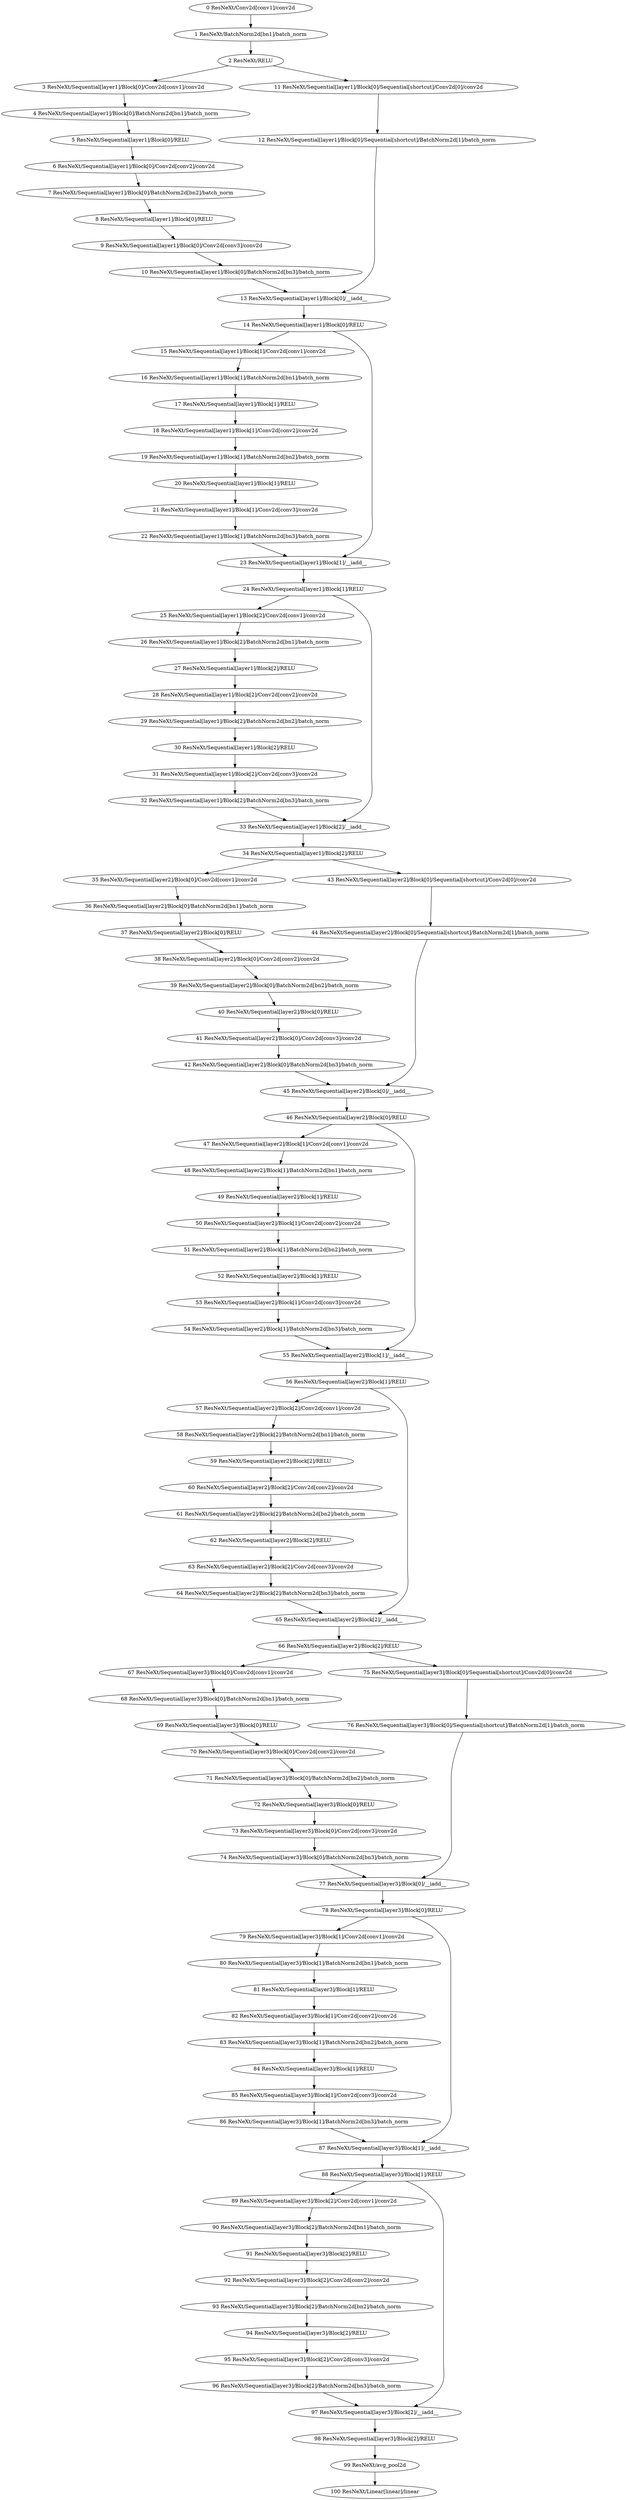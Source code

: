 strict digraph  {
"0 ResNeXt/Conv2d[conv1]/conv2d" [id=0, scope="ResNeXt/Conv2d[conv1]", type=conv2d];
"1 ResNeXt/BatchNorm2d[bn1]/batch_norm" [id=1, scope="ResNeXt/BatchNorm2d[bn1]", type=batch_norm];
"2 ResNeXt/RELU" [id=2, scope=ResNeXt, type=RELU];
"3 ResNeXt/Sequential[layer1]/Block[0]/Conv2d[conv1]/conv2d" [id=3, scope="ResNeXt/Sequential[layer1]/Block[0]/Conv2d[conv1]", type=conv2d];
"4 ResNeXt/Sequential[layer1]/Block[0]/BatchNorm2d[bn1]/batch_norm" [id=4, scope="ResNeXt/Sequential[layer1]/Block[0]/BatchNorm2d[bn1]", type=batch_norm];
"5 ResNeXt/Sequential[layer1]/Block[0]/RELU" [id=5, scope="ResNeXt/Sequential[layer1]/Block[0]", type=RELU];
"6 ResNeXt/Sequential[layer1]/Block[0]/Conv2d[conv2]/conv2d" [id=6, scope="ResNeXt/Sequential[layer1]/Block[0]/Conv2d[conv2]", type=conv2d];
"7 ResNeXt/Sequential[layer1]/Block[0]/BatchNorm2d[bn2]/batch_norm" [id=7, scope="ResNeXt/Sequential[layer1]/Block[0]/BatchNorm2d[bn2]", type=batch_norm];
"8 ResNeXt/Sequential[layer1]/Block[0]/RELU" [id=8, scope="ResNeXt/Sequential[layer1]/Block[0]", type=RELU];
"9 ResNeXt/Sequential[layer1]/Block[0]/Conv2d[conv3]/conv2d" [id=9, scope="ResNeXt/Sequential[layer1]/Block[0]/Conv2d[conv3]", type=conv2d];
"10 ResNeXt/Sequential[layer1]/Block[0]/BatchNorm2d[bn3]/batch_norm" [id=10, scope="ResNeXt/Sequential[layer1]/Block[0]/BatchNorm2d[bn3]", type=batch_norm];
"11 ResNeXt/Sequential[layer1]/Block[0]/Sequential[shortcut]/Conv2d[0]/conv2d" [id=11, scope="ResNeXt/Sequential[layer1]/Block[0]/Sequential[shortcut]/Conv2d[0]", type=conv2d];
"12 ResNeXt/Sequential[layer1]/Block[0]/Sequential[shortcut]/BatchNorm2d[1]/batch_norm" [id=12, scope="ResNeXt/Sequential[layer1]/Block[0]/Sequential[shortcut]/BatchNorm2d[1]", type=batch_norm];
"13 ResNeXt/Sequential[layer1]/Block[0]/__iadd__" [id=13, scope="ResNeXt/Sequential[layer1]/Block[0]", type=__iadd__];
"14 ResNeXt/Sequential[layer1]/Block[0]/RELU" [id=14, scope="ResNeXt/Sequential[layer1]/Block[0]", type=RELU];
"15 ResNeXt/Sequential[layer1]/Block[1]/Conv2d[conv1]/conv2d" [id=15, scope="ResNeXt/Sequential[layer1]/Block[1]/Conv2d[conv1]", type=conv2d];
"16 ResNeXt/Sequential[layer1]/Block[1]/BatchNorm2d[bn1]/batch_norm" [id=16, scope="ResNeXt/Sequential[layer1]/Block[1]/BatchNorm2d[bn1]", type=batch_norm];
"17 ResNeXt/Sequential[layer1]/Block[1]/RELU" [id=17, scope="ResNeXt/Sequential[layer1]/Block[1]", type=RELU];
"18 ResNeXt/Sequential[layer1]/Block[1]/Conv2d[conv2]/conv2d" [id=18, scope="ResNeXt/Sequential[layer1]/Block[1]/Conv2d[conv2]", type=conv2d];
"19 ResNeXt/Sequential[layer1]/Block[1]/BatchNorm2d[bn2]/batch_norm" [id=19, scope="ResNeXt/Sequential[layer1]/Block[1]/BatchNorm2d[bn2]", type=batch_norm];
"20 ResNeXt/Sequential[layer1]/Block[1]/RELU" [id=20, scope="ResNeXt/Sequential[layer1]/Block[1]", type=RELU];
"21 ResNeXt/Sequential[layer1]/Block[1]/Conv2d[conv3]/conv2d" [id=21, scope="ResNeXt/Sequential[layer1]/Block[1]/Conv2d[conv3]", type=conv2d];
"22 ResNeXt/Sequential[layer1]/Block[1]/BatchNorm2d[bn3]/batch_norm" [id=22, scope="ResNeXt/Sequential[layer1]/Block[1]/BatchNorm2d[bn3]", type=batch_norm];
"23 ResNeXt/Sequential[layer1]/Block[1]/__iadd__" [id=23, scope="ResNeXt/Sequential[layer1]/Block[1]", type=__iadd__];
"24 ResNeXt/Sequential[layer1]/Block[1]/RELU" [id=24, scope="ResNeXt/Sequential[layer1]/Block[1]", type=RELU];
"25 ResNeXt/Sequential[layer1]/Block[2]/Conv2d[conv1]/conv2d" [id=25, scope="ResNeXt/Sequential[layer1]/Block[2]/Conv2d[conv1]", type=conv2d];
"26 ResNeXt/Sequential[layer1]/Block[2]/BatchNorm2d[bn1]/batch_norm" [id=26, scope="ResNeXt/Sequential[layer1]/Block[2]/BatchNorm2d[bn1]", type=batch_norm];
"27 ResNeXt/Sequential[layer1]/Block[2]/RELU" [id=27, scope="ResNeXt/Sequential[layer1]/Block[2]", type=RELU];
"28 ResNeXt/Sequential[layer1]/Block[2]/Conv2d[conv2]/conv2d" [id=28, scope="ResNeXt/Sequential[layer1]/Block[2]/Conv2d[conv2]", type=conv2d];
"29 ResNeXt/Sequential[layer1]/Block[2]/BatchNorm2d[bn2]/batch_norm" [id=29, scope="ResNeXt/Sequential[layer1]/Block[2]/BatchNorm2d[bn2]", type=batch_norm];
"30 ResNeXt/Sequential[layer1]/Block[2]/RELU" [id=30, scope="ResNeXt/Sequential[layer1]/Block[2]", type=RELU];
"31 ResNeXt/Sequential[layer1]/Block[2]/Conv2d[conv3]/conv2d" [id=31, scope="ResNeXt/Sequential[layer1]/Block[2]/Conv2d[conv3]", type=conv2d];
"32 ResNeXt/Sequential[layer1]/Block[2]/BatchNorm2d[bn3]/batch_norm" [id=32, scope="ResNeXt/Sequential[layer1]/Block[2]/BatchNorm2d[bn3]", type=batch_norm];
"33 ResNeXt/Sequential[layer1]/Block[2]/__iadd__" [id=33, scope="ResNeXt/Sequential[layer1]/Block[2]", type=__iadd__];
"34 ResNeXt/Sequential[layer1]/Block[2]/RELU" [id=34, scope="ResNeXt/Sequential[layer1]/Block[2]", type=RELU];
"35 ResNeXt/Sequential[layer2]/Block[0]/Conv2d[conv1]/conv2d" [id=35, scope="ResNeXt/Sequential[layer2]/Block[0]/Conv2d[conv1]", type=conv2d];
"36 ResNeXt/Sequential[layer2]/Block[0]/BatchNorm2d[bn1]/batch_norm" [id=36, scope="ResNeXt/Sequential[layer2]/Block[0]/BatchNorm2d[bn1]", type=batch_norm];
"37 ResNeXt/Sequential[layer2]/Block[0]/RELU" [id=37, scope="ResNeXt/Sequential[layer2]/Block[0]", type=RELU];
"38 ResNeXt/Sequential[layer2]/Block[0]/Conv2d[conv2]/conv2d" [id=38, scope="ResNeXt/Sequential[layer2]/Block[0]/Conv2d[conv2]", type=conv2d];
"39 ResNeXt/Sequential[layer2]/Block[0]/BatchNorm2d[bn2]/batch_norm" [id=39, scope="ResNeXt/Sequential[layer2]/Block[0]/BatchNorm2d[bn2]", type=batch_norm];
"40 ResNeXt/Sequential[layer2]/Block[0]/RELU" [id=40, scope="ResNeXt/Sequential[layer2]/Block[0]", type=RELU];
"41 ResNeXt/Sequential[layer2]/Block[0]/Conv2d[conv3]/conv2d" [id=41, scope="ResNeXt/Sequential[layer2]/Block[0]/Conv2d[conv3]", type=conv2d];
"42 ResNeXt/Sequential[layer2]/Block[0]/BatchNorm2d[bn3]/batch_norm" [id=42, scope="ResNeXt/Sequential[layer2]/Block[0]/BatchNorm2d[bn3]", type=batch_norm];
"43 ResNeXt/Sequential[layer2]/Block[0]/Sequential[shortcut]/Conv2d[0]/conv2d" [id=43, scope="ResNeXt/Sequential[layer2]/Block[0]/Sequential[shortcut]/Conv2d[0]", type=conv2d];
"44 ResNeXt/Sequential[layer2]/Block[0]/Sequential[shortcut]/BatchNorm2d[1]/batch_norm" [id=44, scope="ResNeXt/Sequential[layer2]/Block[0]/Sequential[shortcut]/BatchNorm2d[1]", type=batch_norm];
"45 ResNeXt/Sequential[layer2]/Block[0]/__iadd__" [id=45, scope="ResNeXt/Sequential[layer2]/Block[0]", type=__iadd__];
"46 ResNeXt/Sequential[layer2]/Block[0]/RELU" [id=46, scope="ResNeXt/Sequential[layer2]/Block[0]", type=RELU];
"47 ResNeXt/Sequential[layer2]/Block[1]/Conv2d[conv1]/conv2d" [id=47, scope="ResNeXt/Sequential[layer2]/Block[1]/Conv2d[conv1]", type=conv2d];
"48 ResNeXt/Sequential[layer2]/Block[1]/BatchNorm2d[bn1]/batch_norm" [id=48, scope="ResNeXt/Sequential[layer2]/Block[1]/BatchNorm2d[bn1]", type=batch_norm];
"49 ResNeXt/Sequential[layer2]/Block[1]/RELU" [id=49, scope="ResNeXt/Sequential[layer2]/Block[1]", type=RELU];
"50 ResNeXt/Sequential[layer2]/Block[1]/Conv2d[conv2]/conv2d" [id=50, scope="ResNeXt/Sequential[layer2]/Block[1]/Conv2d[conv2]", type=conv2d];
"51 ResNeXt/Sequential[layer2]/Block[1]/BatchNorm2d[bn2]/batch_norm" [id=51, scope="ResNeXt/Sequential[layer2]/Block[1]/BatchNorm2d[bn2]", type=batch_norm];
"52 ResNeXt/Sequential[layer2]/Block[1]/RELU" [id=52, scope="ResNeXt/Sequential[layer2]/Block[1]", type=RELU];
"53 ResNeXt/Sequential[layer2]/Block[1]/Conv2d[conv3]/conv2d" [id=53, scope="ResNeXt/Sequential[layer2]/Block[1]/Conv2d[conv3]", type=conv2d];
"54 ResNeXt/Sequential[layer2]/Block[1]/BatchNorm2d[bn3]/batch_norm" [id=54, scope="ResNeXt/Sequential[layer2]/Block[1]/BatchNorm2d[bn3]", type=batch_norm];
"55 ResNeXt/Sequential[layer2]/Block[1]/__iadd__" [id=55, scope="ResNeXt/Sequential[layer2]/Block[1]", type=__iadd__];
"56 ResNeXt/Sequential[layer2]/Block[1]/RELU" [id=56, scope="ResNeXt/Sequential[layer2]/Block[1]", type=RELU];
"57 ResNeXt/Sequential[layer2]/Block[2]/Conv2d[conv1]/conv2d" [id=57, scope="ResNeXt/Sequential[layer2]/Block[2]/Conv2d[conv1]", type=conv2d];
"58 ResNeXt/Sequential[layer2]/Block[2]/BatchNorm2d[bn1]/batch_norm" [id=58, scope="ResNeXt/Sequential[layer2]/Block[2]/BatchNorm2d[bn1]", type=batch_norm];
"59 ResNeXt/Sequential[layer2]/Block[2]/RELU" [id=59, scope="ResNeXt/Sequential[layer2]/Block[2]", type=RELU];
"60 ResNeXt/Sequential[layer2]/Block[2]/Conv2d[conv2]/conv2d" [id=60, scope="ResNeXt/Sequential[layer2]/Block[2]/Conv2d[conv2]", type=conv2d];
"61 ResNeXt/Sequential[layer2]/Block[2]/BatchNorm2d[bn2]/batch_norm" [id=61, scope="ResNeXt/Sequential[layer2]/Block[2]/BatchNorm2d[bn2]", type=batch_norm];
"62 ResNeXt/Sequential[layer2]/Block[2]/RELU" [id=62, scope="ResNeXt/Sequential[layer2]/Block[2]", type=RELU];
"63 ResNeXt/Sequential[layer2]/Block[2]/Conv2d[conv3]/conv2d" [id=63, scope="ResNeXt/Sequential[layer2]/Block[2]/Conv2d[conv3]", type=conv2d];
"64 ResNeXt/Sequential[layer2]/Block[2]/BatchNorm2d[bn3]/batch_norm" [id=64, scope="ResNeXt/Sequential[layer2]/Block[2]/BatchNorm2d[bn3]", type=batch_norm];
"65 ResNeXt/Sequential[layer2]/Block[2]/__iadd__" [id=65, scope="ResNeXt/Sequential[layer2]/Block[2]", type=__iadd__];
"66 ResNeXt/Sequential[layer2]/Block[2]/RELU" [id=66, scope="ResNeXt/Sequential[layer2]/Block[2]", type=RELU];
"67 ResNeXt/Sequential[layer3]/Block[0]/Conv2d[conv1]/conv2d" [id=67, scope="ResNeXt/Sequential[layer3]/Block[0]/Conv2d[conv1]", type=conv2d];
"68 ResNeXt/Sequential[layer3]/Block[0]/BatchNorm2d[bn1]/batch_norm" [id=68, scope="ResNeXt/Sequential[layer3]/Block[0]/BatchNorm2d[bn1]", type=batch_norm];
"69 ResNeXt/Sequential[layer3]/Block[0]/RELU" [id=69, scope="ResNeXt/Sequential[layer3]/Block[0]", type=RELU];
"70 ResNeXt/Sequential[layer3]/Block[0]/Conv2d[conv2]/conv2d" [id=70, scope="ResNeXt/Sequential[layer3]/Block[0]/Conv2d[conv2]", type=conv2d];
"71 ResNeXt/Sequential[layer3]/Block[0]/BatchNorm2d[bn2]/batch_norm" [id=71, scope="ResNeXt/Sequential[layer3]/Block[0]/BatchNorm2d[bn2]", type=batch_norm];
"72 ResNeXt/Sequential[layer3]/Block[0]/RELU" [id=72, scope="ResNeXt/Sequential[layer3]/Block[0]", type=RELU];
"73 ResNeXt/Sequential[layer3]/Block[0]/Conv2d[conv3]/conv2d" [id=73, scope="ResNeXt/Sequential[layer3]/Block[0]/Conv2d[conv3]", type=conv2d];
"74 ResNeXt/Sequential[layer3]/Block[0]/BatchNorm2d[bn3]/batch_norm" [id=74, scope="ResNeXt/Sequential[layer3]/Block[0]/BatchNorm2d[bn3]", type=batch_norm];
"75 ResNeXt/Sequential[layer3]/Block[0]/Sequential[shortcut]/Conv2d[0]/conv2d" [id=75, scope="ResNeXt/Sequential[layer3]/Block[0]/Sequential[shortcut]/Conv2d[0]", type=conv2d];
"76 ResNeXt/Sequential[layer3]/Block[0]/Sequential[shortcut]/BatchNorm2d[1]/batch_norm" [id=76, scope="ResNeXt/Sequential[layer3]/Block[0]/Sequential[shortcut]/BatchNorm2d[1]", type=batch_norm];
"77 ResNeXt/Sequential[layer3]/Block[0]/__iadd__" [id=77, scope="ResNeXt/Sequential[layer3]/Block[0]", type=__iadd__];
"78 ResNeXt/Sequential[layer3]/Block[0]/RELU" [id=78, scope="ResNeXt/Sequential[layer3]/Block[0]", type=RELU];
"79 ResNeXt/Sequential[layer3]/Block[1]/Conv2d[conv1]/conv2d" [id=79, scope="ResNeXt/Sequential[layer3]/Block[1]/Conv2d[conv1]", type=conv2d];
"80 ResNeXt/Sequential[layer3]/Block[1]/BatchNorm2d[bn1]/batch_norm" [id=80, scope="ResNeXt/Sequential[layer3]/Block[1]/BatchNorm2d[bn1]", type=batch_norm];
"81 ResNeXt/Sequential[layer3]/Block[1]/RELU" [id=81, scope="ResNeXt/Sequential[layer3]/Block[1]", type=RELU];
"82 ResNeXt/Sequential[layer3]/Block[1]/Conv2d[conv2]/conv2d" [id=82, scope="ResNeXt/Sequential[layer3]/Block[1]/Conv2d[conv2]", type=conv2d];
"83 ResNeXt/Sequential[layer3]/Block[1]/BatchNorm2d[bn2]/batch_norm" [id=83, scope="ResNeXt/Sequential[layer3]/Block[1]/BatchNorm2d[bn2]", type=batch_norm];
"84 ResNeXt/Sequential[layer3]/Block[1]/RELU" [id=84, scope="ResNeXt/Sequential[layer3]/Block[1]", type=RELU];
"85 ResNeXt/Sequential[layer3]/Block[1]/Conv2d[conv3]/conv2d" [id=85, scope="ResNeXt/Sequential[layer3]/Block[1]/Conv2d[conv3]", type=conv2d];
"86 ResNeXt/Sequential[layer3]/Block[1]/BatchNorm2d[bn3]/batch_norm" [id=86, scope="ResNeXt/Sequential[layer3]/Block[1]/BatchNorm2d[bn3]", type=batch_norm];
"87 ResNeXt/Sequential[layer3]/Block[1]/__iadd__" [id=87, scope="ResNeXt/Sequential[layer3]/Block[1]", type=__iadd__];
"88 ResNeXt/Sequential[layer3]/Block[1]/RELU" [id=88, scope="ResNeXt/Sequential[layer3]/Block[1]", type=RELU];
"89 ResNeXt/Sequential[layer3]/Block[2]/Conv2d[conv1]/conv2d" [id=89, scope="ResNeXt/Sequential[layer3]/Block[2]/Conv2d[conv1]", type=conv2d];
"90 ResNeXt/Sequential[layer3]/Block[2]/BatchNorm2d[bn1]/batch_norm" [id=90, scope="ResNeXt/Sequential[layer3]/Block[2]/BatchNorm2d[bn1]", type=batch_norm];
"91 ResNeXt/Sequential[layer3]/Block[2]/RELU" [id=91, scope="ResNeXt/Sequential[layer3]/Block[2]", type=RELU];
"92 ResNeXt/Sequential[layer3]/Block[2]/Conv2d[conv2]/conv2d" [id=92, scope="ResNeXt/Sequential[layer3]/Block[2]/Conv2d[conv2]", type=conv2d];
"93 ResNeXt/Sequential[layer3]/Block[2]/BatchNorm2d[bn2]/batch_norm" [id=93, scope="ResNeXt/Sequential[layer3]/Block[2]/BatchNorm2d[bn2]", type=batch_norm];
"94 ResNeXt/Sequential[layer3]/Block[2]/RELU" [id=94, scope="ResNeXt/Sequential[layer3]/Block[2]", type=RELU];
"95 ResNeXt/Sequential[layer3]/Block[2]/Conv2d[conv3]/conv2d" [id=95, scope="ResNeXt/Sequential[layer3]/Block[2]/Conv2d[conv3]", type=conv2d];
"96 ResNeXt/Sequential[layer3]/Block[2]/BatchNorm2d[bn3]/batch_norm" [id=96, scope="ResNeXt/Sequential[layer3]/Block[2]/BatchNorm2d[bn3]", type=batch_norm];
"97 ResNeXt/Sequential[layer3]/Block[2]/__iadd__" [id=97, scope="ResNeXt/Sequential[layer3]/Block[2]", type=__iadd__];
"98 ResNeXt/Sequential[layer3]/Block[2]/RELU" [id=98, scope="ResNeXt/Sequential[layer3]/Block[2]", type=RELU];
"99 ResNeXt/avg_pool2d" [id=99, scope=ResNeXt, type=avg_pool2d];
"100 ResNeXt/Linear[linear]/linear" [id=100, scope="ResNeXt/Linear[linear]", type=linear];
"0 ResNeXt/Conv2d[conv1]/conv2d" -> "1 ResNeXt/BatchNorm2d[bn1]/batch_norm";
"1 ResNeXt/BatchNorm2d[bn1]/batch_norm" -> "2 ResNeXt/RELU";
"2 ResNeXt/RELU" -> "3 ResNeXt/Sequential[layer1]/Block[0]/Conv2d[conv1]/conv2d";
"3 ResNeXt/Sequential[layer1]/Block[0]/Conv2d[conv1]/conv2d" -> "4 ResNeXt/Sequential[layer1]/Block[0]/BatchNorm2d[bn1]/batch_norm";
"4 ResNeXt/Sequential[layer1]/Block[0]/BatchNorm2d[bn1]/batch_norm" -> "5 ResNeXt/Sequential[layer1]/Block[0]/RELU";
"5 ResNeXt/Sequential[layer1]/Block[0]/RELU" -> "6 ResNeXt/Sequential[layer1]/Block[0]/Conv2d[conv2]/conv2d";
"6 ResNeXt/Sequential[layer1]/Block[0]/Conv2d[conv2]/conv2d" -> "7 ResNeXt/Sequential[layer1]/Block[0]/BatchNorm2d[bn2]/batch_norm";
"7 ResNeXt/Sequential[layer1]/Block[0]/BatchNorm2d[bn2]/batch_norm" -> "8 ResNeXt/Sequential[layer1]/Block[0]/RELU";
"8 ResNeXt/Sequential[layer1]/Block[0]/RELU" -> "9 ResNeXt/Sequential[layer1]/Block[0]/Conv2d[conv3]/conv2d";
"2 ResNeXt/RELU" -> "11 ResNeXt/Sequential[layer1]/Block[0]/Sequential[shortcut]/Conv2d[0]/conv2d";
"9 ResNeXt/Sequential[layer1]/Block[0]/Conv2d[conv3]/conv2d" -> "10 ResNeXt/Sequential[layer1]/Block[0]/BatchNorm2d[bn3]/batch_norm";
"10 ResNeXt/Sequential[layer1]/Block[0]/BatchNorm2d[bn3]/batch_norm" -> "13 ResNeXt/Sequential[layer1]/Block[0]/__iadd__";
"11 ResNeXt/Sequential[layer1]/Block[0]/Sequential[shortcut]/Conv2d[0]/conv2d" -> "12 ResNeXt/Sequential[layer1]/Block[0]/Sequential[shortcut]/BatchNorm2d[1]/batch_norm";
"12 ResNeXt/Sequential[layer1]/Block[0]/Sequential[shortcut]/BatchNorm2d[1]/batch_norm" -> "13 ResNeXt/Sequential[layer1]/Block[0]/__iadd__";
"13 ResNeXt/Sequential[layer1]/Block[0]/__iadd__" -> "14 ResNeXt/Sequential[layer1]/Block[0]/RELU";
"14 ResNeXt/Sequential[layer1]/Block[0]/RELU" -> "15 ResNeXt/Sequential[layer1]/Block[1]/Conv2d[conv1]/conv2d";
"14 ResNeXt/Sequential[layer1]/Block[0]/RELU" -> "23 ResNeXt/Sequential[layer1]/Block[1]/__iadd__";
"15 ResNeXt/Sequential[layer1]/Block[1]/Conv2d[conv1]/conv2d" -> "16 ResNeXt/Sequential[layer1]/Block[1]/BatchNorm2d[bn1]/batch_norm";
"16 ResNeXt/Sequential[layer1]/Block[1]/BatchNorm2d[bn1]/batch_norm" -> "17 ResNeXt/Sequential[layer1]/Block[1]/RELU";
"17 ResNeXt/Sequential[layer1]/Block[1]/RELU" -> "18 ResNeXt/Sequential[layer1]/Block[1]/Conv2d[conv2]/conv2d";
"18 ResNeXt/Sequential[layer1]/Block[1]/Conv2d[conv2]/conv2d" -> "19 ResNeXt/Sequential[layer1]/Block[1]/BatchNorm2d[bn2]/batch_norm";
"19 ResNeXt/Sequential[layer1]/Block[1]/BatchNorm2d[bn2]/batch_norm" -> "20 ResNeXt/Sequential[layer1]/Block[1]/RELU";
"20 ResNeXt/Sequential[layer1]/Block[1]/RELU" -> "21 ResNeXt/Sequential[layer1]/Block[1]/Conv2d[conv3]/conv2d";
"21 ResNeXt/Sequential[layer1]/Block[1]/Conv2d[conv3]/conv2d" -> "22 ResNeXt/Sequential[layer1]/Block[1]/BatchNorm2d[bn3]/batch_norm";
"22 ResNeXt/Sequential[layer1]/Block[1]/BatchNorm2d[bn3]/batch_norm" -> "23 ResNeXt/Sequential[layer1]/Block[1]/__iadd__";
"23 ResNeXt/Sequential[layer1]/Block[1]/__iadd__" -> "24 ResNeXt/Sequential[layer1]/Block[1]/RELU";
"24 ResNeXt/Sequential[layer1]/Block[1]/RELU" -> "25 ResNeXt/Sequential[layer1]/Block[2]/Conv2d[conv1]/conv2d";
"24 ResNeXt/Sequential[layer1]/Block[1]/RELU" -> "33 ResNeXt/Sequential[layer1]/Block[2]/__iadd__";
"25 ResNeXt/Sequential[layer1]/Block[2]/Conv2d[conv1]/conv2d" -> "26 ResNeXt/Sequential[layer1]/Block[2]/BatchNorm2d[bn1]/batch_norm";
"26 ResNeXt/Sequential[layer1]/Block[2]/BatchNorm2d[bn1]/batch_norm" -> "27 ResNeXt/Sequential[layer1]/Block[2]/RELU";
"27 ResNeXt/Sequential[layer1]/Block[2]/RELU" -> "28 ResNeXt/Sequential[layer1]/Block[2]/Conv2d[conv2]/conv2d";
"28 ResNeXt/Sequential[layer1]/Block[2]/Conv2d[conv2]/conv2d" -> "29 ResNeXt/Sequential[layer1]/Block[2]/BatchNorm2d[bn2]/batch_norm";
"29 ResNeXt/Sequential[layer1]/Block[2]/BatchNorm2d[bn2]/batch_norm" -> "30 ResNeXt/Sequential[layer1]/Block[2]/RELU";
"30 ResNeXt/Sequential[layer1]/Block[2]/RELU" -> "31 ResNeXt/Sequential[layer1]/Block[2]/Conv2d[conv3]/conv2d";
"31 ResNeXt/Sequential[layer1]/Block[2]/Conv2d[conv3]/conv2d" -> "32 ResNeXt/Sequential[layer1]/Block[2]/BatchNorm2d[bn3]/batch_norm";
"32 ResNeXt/Sequential[layer1]/Block[2]/BatchNorm2d[bn3]/batch_norm" -> "33 ResNeXt/Sequential[layer1]/Block[2]/__iadd__";
"33 ResNeXt/Sequential[layer1]/Block[2]/__iadd__" -> "34 ResNeXt/Sequential[layer1]/Block[2]/RELU";
"34 ResNeXt/Sequential[layer1]/Block[2]/RELU" -> "35 ResNeXt/Sequential[layer2]/Block[0]/Conv2d[conv1]/conv2d";
"34 ResNeXt/Sequential[layer1]/Block[2]/RELU" -> "43 ResNeXt/Sequential[layer2]/Block[0]/Sequential[shortcut]/Conv2d[0]/conv2d";
"35 ResNeXt/Sequential[layer2]/Block[0]/Conv2d[conv1]/conv2d" -> "36 ResNeXt/Sequential[layer2]/Block[0]/BatchNorm2d[bn1]/batch_norm";
"36 ResNeXt/Sequential[layer2]/Block[0]/BatchNorm2d[bn1]/batch_norm" -> "37 ResNeXt/Sequential[layer2]/Block[0]/RELU";
"37 ResNeXt/Sequential[layer2]/Block[0]/RELU" -> "38 ResNeXt/Sequential[layer2]/Block[0]/Conv2d[conv2]/conv2d";
"38 ResNeXt/Sequential[layer2]/Block[0]/Conv2d[conv2]/conv2d" -> "39 ResNeXt/Sequential[layer2]/Block[0]/BatchNorm2d[bn2]/batch_norm";
"39 ResNeXt/Sequential[layer2]/Block[0]/BatchNorm2d[bn2]/batch_norm" -> "40 ResNeXt/Sequential[layer2]/Block[0]/RELU";
"40 ResNeXt/Sequential[layer2]/Block[0]/RELU" -> "41 ResNeXt/Sequential[layer2]/Block[0]/Conv2d[conv3]/conv2d";
"41 ResNeXt/Sequential[layer2]/Block[0]/Conv2d[conv3]/conv2d" -> "42 ResNeXt/Sequential[layer2]/Block[0]/BatchNorm2d[bn3]/batch_norm";
"42 ResNeXt/Sequential[layer2]/Block[0]/BatchNorm2d[bn3]/batch_norm" -> "45 ResNeXt/Sequential[layer2]/Block[0]/__iadd__";
"43 ResNeXt/Sequential[layer2]/Block[0]/Sequential[shortcut]/Conv2d[0]/conv2d" -> "44 ResNeXt/Sequential[layer2]/Block[0]/Sequential[shortcut]/BatchNorm2d[1]/batch_norm";
"44 ResNeXt/Sequential[layer2]/Block[0]/Sequential[shortcut]/BatchNorm2d[1]/batch_norm" -> "45 ResNeXt/Sequential[layer2]/Block[0]/__iadd__";
"45 ResNeXt/Sequential[layer2]/Block[0]/__iadd__" -> "46 ResNeXt/Sequential[layer2]/Block[0]/RELU";
"46 ResNeXt/Sequential[layer2]/Block[0]/RELU" -> "47 ResNeXt/Sequential[layer2]/Block[1]/Conv2d[conv1]/conv2d";
"46 ResNeXt/Sequential[layer2]/Block[0]/RELU" -> "55 ResNeXt/Sequential[layer2]/Block[1]/__iadd__";
"47 ResNeXt/Sequential[layer2]/Block[1]/Conv2d[conv1]/conv2d" -> "48 ResNeXt/Sequential[layer2]/Block[1]/BatchNorm2d[bn1]/batch_norm";
"48 ResNeXt/Sequential[layer2]/Block[1]/BatchNorm2d[bn1]/batch_norm" -> "49 ResNeXt/Sequential[layer2]/Block[1]/RELU";
"49 ResNeXt/Sequential[layer2]/Block[1]/RELU" -> "50 ResNeXt/Sequential[layer2]/Block[1]/Conv2d[conv2]/conv2d";
"50 ResNeXt/Sequential[layer2]/Block[1]/Conv2d[conv2]/conv2d" -> "51 ResNeXt/Sequential[layer2]/Block[1]/BatchNorm2d[bn2]/batch_norm";
"51 ResNeXt/Sequential[layer2]/Block[1]/BatchNorm2d[bn2]/batch_norm" -> "52 ResNeXt/Sequential[layer2]/Block[1]/RELU";
"52 ResNeXt/Sequential[layer2]/Block[1]/RELU" -> "53 ResNeXt/Sequential[layer2]/Block[1]/Conv2d[conv3]/conv2d";
"53 ResNeXt/Sequential[layer2]/Block[1]/Conv2d[conv3]/conv2d" -> "54 ResNeXt/Sequential[layer2]/Block[1]/BatchNorm2d[bn3]/batch_norm";
"54 ResNeXt/Sequential[layer2]/Block[1]/BatchNorm2d[bn3]/batch_norm" -> "55 ResNeXt/Sequential[layer2]/Block[1]/__iadd__";
"55 ResNeXt/Sequential[layer2]/Block[1]/__iadd__" -> "56 ResNeXt/Sequential[layer2]/Block[1]/RELU";
"56 ResNeXt/Sequential[layer2]/Block[1]/RELU" -> "57 ResNeXt/Sequential[layer2]/Block[2]/Conv2d[conv1]/conv2d";
"56 ResNeXt/Sequential[layer2]/Block[1]/RELU" -> "65 ResNeXt/Sequential[layer2]/Block[2]/__iadd__";
"57 ResNeXt/Sequential[layer2]/Block[2]/Conv2d[conv1]/conv2d" -> "58 ResNeXt/Sequential[layer2]/Block[2]/BatchNorm2d[bn1]/batch_norm";
"58 ResNeXt/Sequential[layer2]/Block[2]/BatchNorm2d[bn1]/batch_norm" -> "59 ResNeXt/Sequential[layer2]/Block[2]/RELU";
"59 ResNeXt/Sequential[layer2]/Block[2]/RELU" -> "60 ResNeXt/Sequential[layer2]/Block[2]/Conv2d[conv2]/conv2d";
"60 ResNeXt/Sequential[layer2]/Block[2]/Conv2d[conv2]/conv2d" -> "61 ResNeXt/Sequential[layer2]/Block[2]/BatchNorm2d[bn2]/batch_norm";
"61 ResNeXt/Sequential[layer2]/Block[2]/BatchNorm2d[bn2]/batch_norm" -> "62 ResNeXt/Sequential[layer2]/Block[2]/RELU";
"62 ResNeXt/Sequential[layer2]/Block[2]/RELU" -> "63 ResNeXt/Sequential[layer2]/Block[2]/Conv2d[conv3]/conv2d";
"63 ResNeXt/Sequential[layer2]/Block[2]/Conv2d[conv3]/conv2d" -> "64 ResNeXt/Sequential[layer2]/Block[2]/BatchNorm2d[bn3]/batch_norm";
"64 ResNeXt/Sequential[layer2]/Block[2]/BatchNorm2d[bn3]/batch_norm" -> "65 ResNeXt/Sequential[layer2]/Block[2]/__iadd__";
"65 ResNeXt/Sequential[layer2]/Block[2]/__iadd__" -> "66 ResNeXt/Sequential[layer2]/Block[2]/RELU";
"66 ResNeXt/Sequential[layer2]/Block[2]/RELU" -> "67 ResNeXt/Sequential[layer3]/Block[0]/Conv2d[conv1]/conv2d";
"66 ResNeXt/Sequential[layer2]/Block[2]/RELU" -> "75 ResNeXt/Sequential[layer3]/Block[0]/Sequential[shortcut]/Conv2d[0]/conv2d";
"67 ResNeXt/Sequential[layer3]/Block[0]/Conv2d[conv1]/conv2d" -> "68 ResNeXt/Sequential[layer3]/Block[0]/BatchNorm2d[bn1]/batch_norm";
"68 ResNeXt/Sequential[layer3]/Block[0]/BatchNorm2d[bn1]/batch_norm" -> "69 ResNeXt/Sequential[layer3]/Block[0]/RELU";
"69 ResNeXt/Sequential[layer3]/Block[0]/RELU" -> "70 ResNeXt/Sequential[layer3]/Block[0]/Conv2d[conv2]/conv2d";
"70 ResNeXt/Sequential[layer3]/Block[0]/Conv2d[conv2]/conv2d" -> "71 ResNeXt/Sequential[layer3]/Block[0]/BatchNorm2d[bn2]/batch_norm";
"71 ResNeXt/Sequential[layer3]/Block[0]/BatchNorm2d[bn2]/batch_norm" -> "72 ResNeXt/Sequential[layer3]/Block[0]/RELU";
"72 ResNeXt/Sequential[layer3]/Block[0]/RELU" -> "73 ResNeXt/Sequential[layer3]/Block[0]/Conv2d[conv3]/conv2d";
"73 ResNeXt/Sequential[layer3]/Block[0]/Conv2d[conv3]/conv2d" -> "74 ResNeXt/Sequential[layer3]/Block[0]/BatchNorm2d[bn3]/batch_norm";
"74 ResNeXt/Sequential[layer3]/Block[0]/BatchNorm2d[bn3]/batch_norm" -> "77 ResNeXt/Sequential[layer3]/Block[0]/__iadd__";
"75 ResNeXt/Sequential[layer3]/Block[0]/Sequential[shortcut]/Conv2d[0]/conv2d" -> "76 ResNeXt/Sequential[layer3]/Block[0]/Sequential[shortcut]/BatchNorm2d[1]/batch_norm";
"76 ResNeXt/Sequential[layer3]/Block[0]/Sequential[shortcut]/BatchNorm2d[1]/batch_norm" -> "77 ResNeXt/Sequential[layer3]/Block[0]/__iadd__";
"77 ResNeXt/Sequential[layer3]/Block[0]/__iadd__" -> "78 ResNeXt/Sequential[layer3]/Block[0]/RELU";
"78 ResNeXt/Sequential[layer3]/Block[0]/RELU" -> "79 ResNeXt/Sequential[layer3]/Block[1]/Conv2d[conv1]/conv2d";
"78 ResNeXt/Sequential[layer3]/Block[0]/RELU" -> "87 ResNeXt/Sequential[layer3]/Block[1]/__iadd__";
"79 ResNeXt/Sequential[layer3]/Block[1]/Conv2d[conv1]/conv2d" -> "80 ResNeXt/Sequential[layer3]/Block[1]/BatchNorm2d[bn1]/batch_norm";
"80 ResNeXt/Sequential[layer3]/Block[1]/BatchNorm2d[bn1]/batch_norm" -> "81 ResNeXt/Sequential[layer3]/Block[1]/RELU";
"81 ResNeXt/Sequential[layer3]/Block[1]/RELU" -> "82 ResNeXt/Sequential[layer3]/Block[1]/Conv2d[conv2]/conv2d";
"82 ResNeXt/Sequential[layer3]/Block[1]/Conv2d[conv2]/conv2d" -> "83 ResNeXt/Sequential[layer3]/Block[1]/BatchNorm2d[bn2]/batch_norm";
"83 ResNeXt/Sequential[layer3]/Block[1]/BatchNorm2d[bn2]/batch_norm" -> "84 ResNeXt/Sequential[layer3]/Block[1]/RELU";
"84 ResNeXt/Sequential[layer3]/Block[1]/RELU" -> "85 ResNeXt/Sequential[layer3]/Block[1]/Conv2d[conv3]/conv2d";
"85 ResNeXt/Sequential[layer3]/Block[1]/Conv2d[conv3]/conv2d" -> "86 ResNeXt/Sequential[layer3]/Block[1]/BatchNorm2d[bn3]/batch_norm";
"86 ResNeXt/Sequential[layer3]/Block[1]/BatchNorm2d[bn3]/batch_norm" -> "87 ResNeXt/Sequential[layer3]/Block[1]/__iadd__";
"87 ResNeXt/Sequential[layer3]/Block[1]/__iadd__" -> "88 ResNeXt/Sequential[layer3]/Block[1]/RELU";
"88 ResNeXt/Sequential[layer3]/Block[1]/RELU" -> "89 ResNeXt/Sequential[layer3]/Block[2]/Conv2d[conv1]/conv2d";
"88 ResNeXt/Sequential[layer3]/Block[1]/RELU" -> "97 ResNeXt/Sequential[layer3]/Block[2]/__iadd__";
"89 ResNeXt/Sequential[layer3]/Block[2]/Conv2d[conv1]/conv2d" -> "90 ResNeXt/Sequential[layer3]/Block[2]/BatchNorm2d[bn1]/batch_norm";
"90 ResNeXt/Sequential[layer3]/Block[2]/BatchNorm2d[bn1]/batch_norm" -> "91 ResNeXt/Sequential[layer3]/Block[2]/RELU";
"91 ResNeXt/Sequential[layer3]/Block[2]/RELU" -> "92 ResNeXt/Sequential[layer3]/Block[2]/Conv2d[conv2]/conv2d";
"92 ResNeXt/Sequential[layer3]/Block[2]/Conv2d[conv2]/conv2d" -> "93 ResNeXt/Sequential[layer3]/Block[2]/BatchNorm2d[bn2]/batch_norm";
"93 ResNeXt/Sequential[layer3]/Block[2]/BatchNorm2d[bn2]/batch_norm" -> "94 ResNeXt/Sequential[layer3]/Block[2]/RELU";
"94 ResNeXt/Sequential[layer3]/Block[2]/RELU" -> "95 ResNeXt/Sequential[layer3]/Block[2]/Conv2d[conv3]/conv2d";
"95 ResNeXt/Sequential[layer3]/Block[2]/Conv2d[conv3]/conv2d" -> "96 ResNeXt/Sequential[layer3]/Block[2]/BatchNorm2d[bn3]/batch_norm";
"96 ResNeXt/Sequential[layer3]/Block[2]/BatchNorm2d[bn3]/batch_norm" -> "97 ResNeXt/Sequential[layer3]/Block[2]/__iadd__";
"97 ResNeXt/Sequential[layer3]/Block[2]/__iadd__" -> "98 ResNeXt/Sequential[layer3]/Block[2]/RELU";
"98 ResNeXt/Sequential[layer3]/Block[2]/RELU" -> "99 ResNeXt/avg_pool2d";
"99 ResNeXt/avg_pool2d" -> "100 ResNeXt/Linear[linear]/linear";
}
